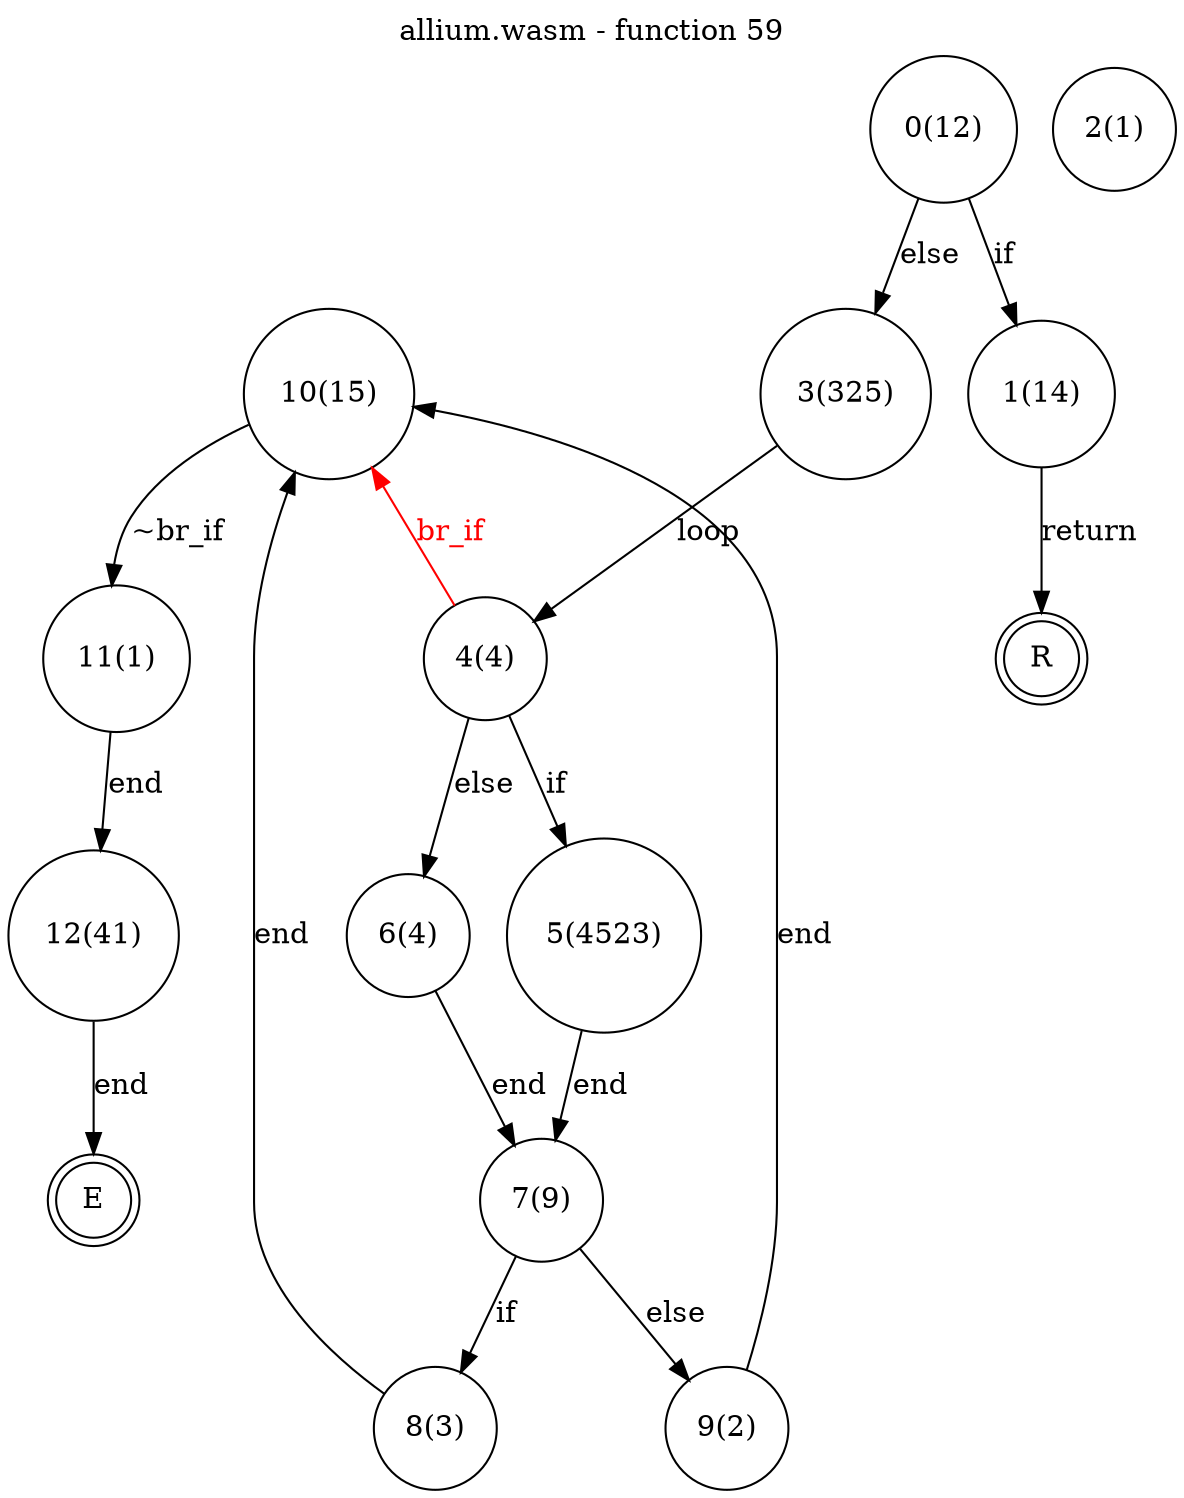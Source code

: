 digraph finite_state_machine {
    label = "allium.wasm - function 59"
    labelloc =  t
    labelfontsize = 16
    labelfontcolor = black
    labelfontname = "Helvetica"
    node [shape = doublecircle]; E R ;
node [shape=circle, fontcolor=black, style="", label="0(12)"]0
node [shape=circle, fontcolor=black, style="", label="1(14)"]1
node [shape=circle, fontcolor=black, style="", label="2(1)"]2
node [shape=circle, fontcolor=black, style="", label="3(325)"]3
node [shape=circle, fontcolor=black, style="", label="4(4)"]4
node [shape=circle, fontcolor=black, style="", label="5(4523)"]5
node [shape=circle, fontcolor=black, style="", label="6(4)"]6
node [shape=circle, fontcolor=black, style="", label="7(9)"]7
node [shape=circle, fontcolor=black, style="", label="8(3)"]8
node [shape=circle, fontcolor=black, style="", label="9(2)"]9
node [shape=circle, fontcolor=black, style="", label="10(15)"]10
node [shape=circle, fontcolor=black, style="", label="11(1)"]11
node [shape=circle, fontcolor=black, style="", label="12(41)"]12
node [shape=circle, fontcolor=black, style="", label="E"]E
node [shape=circle, fontcolor=black, style="", label="R"]R
    0 -> 1[label="if"];
    0 -> 3[label="else"];
    1 -> R[label="return"];
    3 -> 4[label="loop"];
    4 -> 5[label="if"];
    4 -> 6[label="else"];
    5 -> 7[label="end"];
    6 -> 7[label="end"];
    7 -> 8[label="if"];
    7 -> 9[label="else"];
    8 -> 10[label="end"];
    9 -> 10[label="end"];
    10 -> 11[label="~br_if"];
    10 -> 4[color="red" dir=back fontcolor="red" label="br_if"];
    11 -> 12[label="end"];
    12 -> E[label="end"];
}
